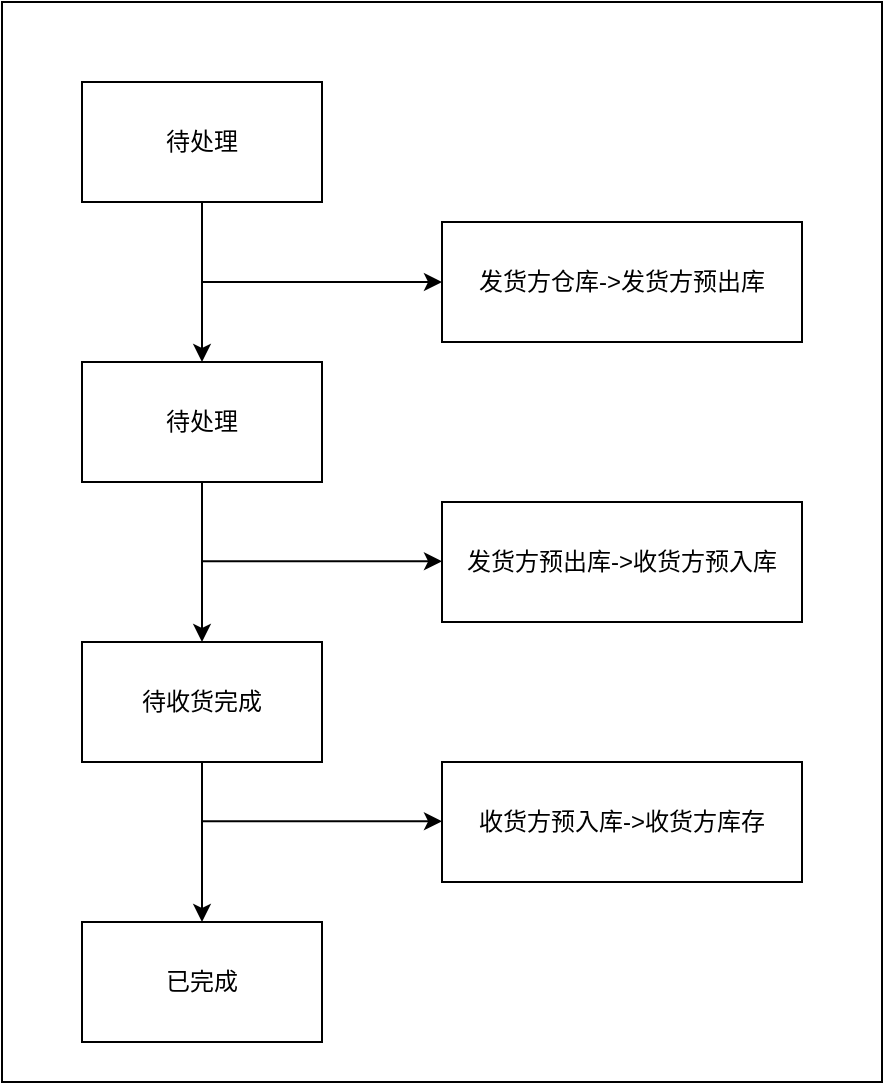 <mxfile version="21.0.8" type="github">
  <diagram name="第 1 页" id="RxmfQbQQaHwyuXwRyQ5-">
    <mxGraphModel dx="988" dy="527" grid="1" gridSize="10" guides="1" tooltips="1" connect="1" arrows="1" fold="1" page="1" pageScale="1" pageWidth="827" pageHeight="1169" math="0" shadow="0">
      <root>
        <mxCell id="0" />
        <mxCell id="1" parent="0" />
        <mxCell id="gyTANtfMsAznzYPLEQCh-14" value="" style="rounded=0;whiteSpace=wrap;html=1;" vertex="1" parent="1">
          <mxGeometry x="50" y="20" width="440" height="540" as="geometry" />
        </mxCell>
        <mxCell id="gyTANtfMsAznzYPLEQCh-3" value="" style="edgeStyle=orthogonalEdgeStyle;rounded=0;orthogonalLoop=1;jettySize=auto;html=1;" edge="1" parent="1" source="gyTANtfMsAznzYPLEQCh-1" target="gyTANtfMsAznzYPLEQCh-2">
          <mxGeometry relative="1" as="geometry" />
        </mxCell>
        <mxCell id="gyTANtfMsAznzYPLEQCh-1" value="待处理" style="rounded=0;whiteSpace=wrap;html=1;" vertex="1" parent="1">
          <mxGeometry x="90" y="60" width="120" height="60" as="geometry" />
        </mxCell>
        <mxCell id="gyTANtfMsAznzYPLEQCh-7" value="" style="edgeStyle=orthogonalEdgeStyle;rounded=0;orthogonalLoop=1;jettySize=auto;html=1;" edge="1" parent="1" source="gyTANtfMsAznzYPLEQCh-2" target="gyTANtfMsAznzYPLEQCh-6">
          <mxGeometry relative="1" as="geometry" />
        </mxCell>
        <mxCell id="gyTANtfMsAznzYPLEQCh-2" value="待处理" style="rounded=0;whiteSpace=wrap;html=1;" vertex="1" parent="1">
          <mxGeometry x="90" y="200" width="120" height="60" as="geometry" />
        </mxCell>
        <mxCell id="gyTANtfMsAznzYPLEQCh-4" value="发货方仓库-&amp;gt;发货方预出库" style="rounded=0;whiteSpace=wrap;html=1;" vertex="1" parent="1">
          <mxGeometry x="270" y="130" width="180" height="60" as="geometry" />
        </mxCell>
        <mxCell id="gyTANtfMsAznzYPLEQCh-5" value="" style="endArrow=classic;html=1;rounded=0;entryX=0;entryY=0.5;entryDx=0;entryDy=0;" edge="1" parent="1" target="gyTANtfMsAznzYPLEQCh-4">
          <mxGeometry width="50" height="50" relative="1" as="geometry">
            <mxPoint x="150" y="160" as="sourcePoint" />
            <mxPoint x="200" y="140" as="targetPoint" />
          </mxGeometry>
        </mxCell>
        <mxCell id="gyTANtfMsAznzYPLEQCh-11" value="" style="edgeStyle=orthogonalEdgeStyle;rounded=0;orthogonalLoop=1;jettySize=auto;html=1;" edge="1" parent="1" source="gyTANtfMsAznzYPLEQCh-6" target="gyTANtfMsAznzYPLEQCh-10">
          <mxGeometry relative="1" as="geometry" />
        </mxCell>
        <mxCell id="gyTANtfMsAznzYPLEQCh-6" value="待收货完成" style="rounded=0;whiteSpace=wrap;html=1;" vertex="1" parent="1">
          <mxGeometry x="90" y="340" width="120" height="60" as="geometry" />
        </mxCell>
        <mxCell id="gyTANtfMsAznzYPLEQCh-8" value="发货方预出库-&amp;gt;收货方预入库" style="rounded=0;whiteSpace=wrap;html=1;" vertex="1" parent="1">
          <mxGeometry x="270" y="270" width="180" height="60" as="geometry" />
        </mxCell>
        <mxCell id="gyTANtfMsAznzYPLEQCh-9" value="" style="endArrow=classic;html=1;rounded=0;entryX=0;entryY=0.5;entryDx=0;entryDy=0;" edge="1" parent="1">
          <mxGeometry width="50" height="50" relative="1" as="geometry">
            <mxPoint x="150" y="299.67" as="sourcePoint" />
            <mxPoint x="270" y="299.67" as="targetPoint" />
          </mxGeometry>
        </mxCell>
        <mxCell id="gyTANtfMsAznzYPLEQCh-10" value="已完成" style="rounded=0;whiteSpace=wrap;html=1;" vertex="1" parent="1">
          <mxGeometry x="90" y="480" width="120" height="60" as="geometry" />
        </mxCell>
        <mxCell id="gyTANtfMsAznzYPLEQCh-12" value="收货方预入库-&amp;gt;收货方库存" style="rounded=0;whiteSpace=wrap;html=1;" vertex="1" parent="1">
          <mxGeometry x="270" y="400" width="180" height="60" as="geometry" />
        </mxCell>
        <mxCell id="gyTANtfMsAznzYPLEQCh-13" value="" style="endArrow=classic;html=1;rounded=0;entryX=0;entryY=0.5;entryDx=0;entryDy=0;" edge="1" parent="1">
          <mxGeometry width="50" height="50" relative="1" as="geometry">
            <mxPoint x="150" y="429.67" as="sourcePoint" />
            <mxPoint x="270" y="429.67" as="targetPoint" />
          </mxGeometry>
        </mxCell>
      </root>
    </mxGraphModel>
  </diagram>
</mxfile>
